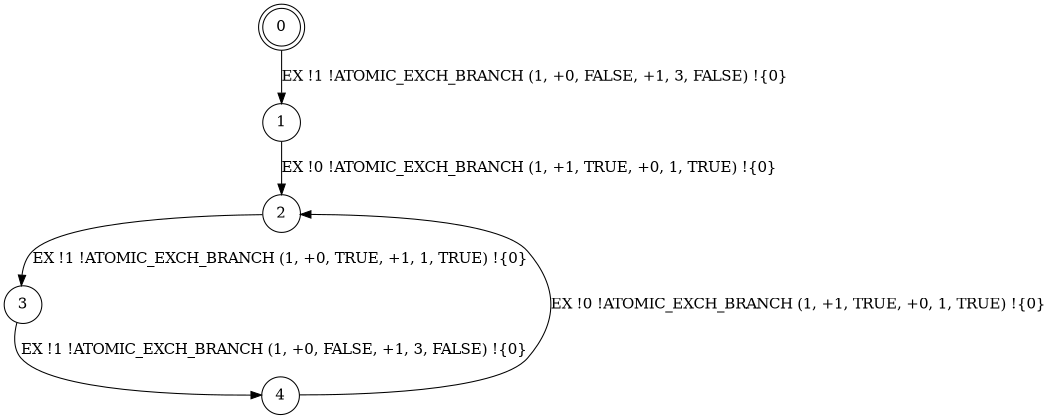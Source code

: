digraph BCG {
size = "7, 10.5";
center = TRUE;
node [shape = circle];
0 [peripheries = 2];
0 -> 1 [label = "EX !1 !ATOMIC_EXCH_BRANCH (1, +0, FALSE, +1, 3, FALSE) !{0}"];
1 -> 2 [label = "EX !0 !ATOMIC_EXCH_BRANCH (1, +1, TRUE, +0, 1, TRUE) !{0}"];
2 -> 3 [label = "EX !1 !ATOMIC_EXCH_BRANCH (1, +0, TRUE, +1, 1, TRUE) !{0}"];
3 -> 4 [label = "EX !1 !ATOMIC_EXCH_BRANCH (1, +0, FALSE, +1, 3, FALSE) !{0}"];
4 -> 2 [label = "EX !0 !ATOMIC_EXCH_BRANCH (1, +1, TRUE, +0, 1, TRUE) !{0}"];
}
